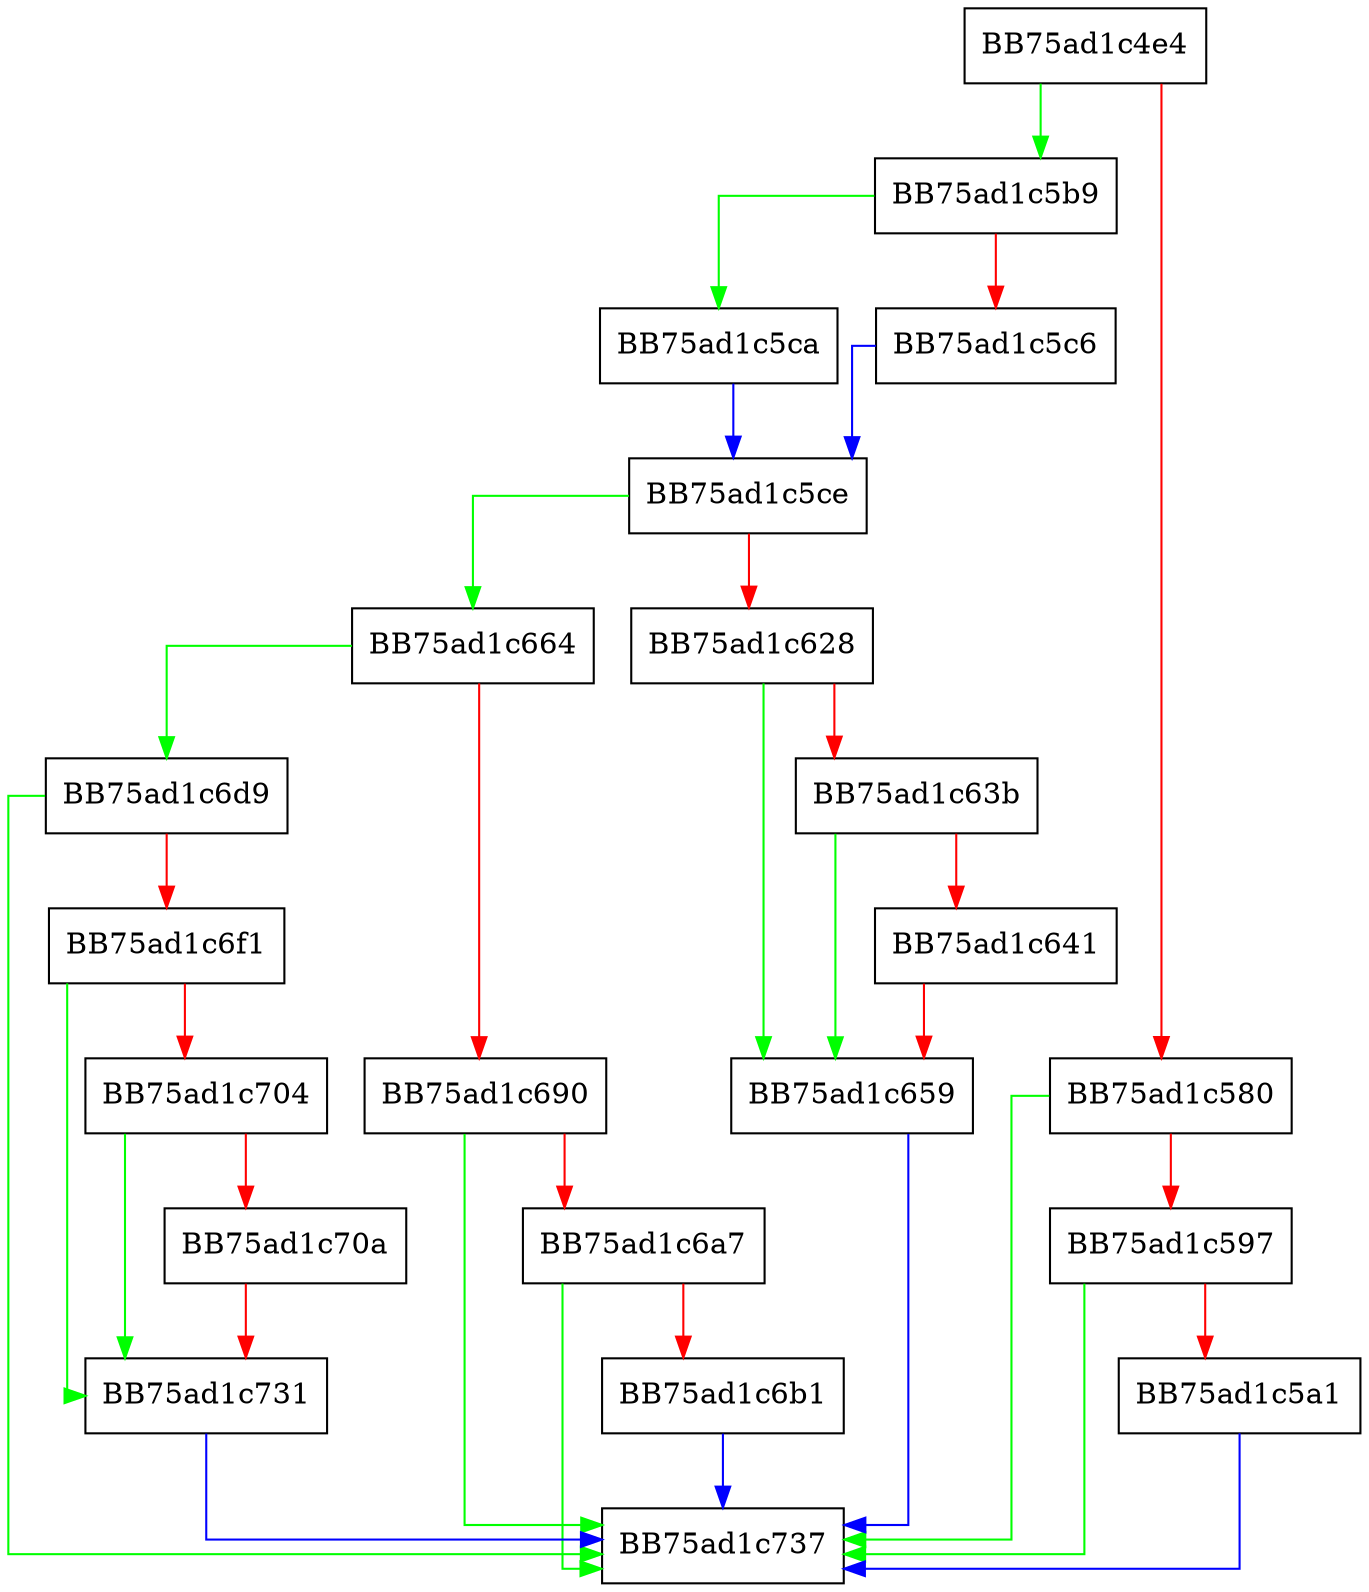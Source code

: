 digraph RestoreEntryPoint {
  node [shape="box"];
  graph [splines=ortho];
  BB75ad1c4e4 -> BB75ad1c5b9 [color="green"];
  BB75ad1c4e4 -> BB75ad1c580 [color="red"];
  BB75ad1c580 -> BB75ad1c737 [color="green"];
  BB75ad1c580 -> BB75ad1c597 [color="red"];
  BB75ad1c597 -> BB75ad1c737 [color="green"];
  BB75ad1c597 -> BB75ad1c5a1 [color="red"];
  BB75ad1c5a1 -> BB75ad1c737 [color="blue"];
  BB75ad1c5b9 -> BB75ad1c5ca [color="green"];
  BB75ad1c5b9 -> BB75ad1c5c6 [color="red"];
  BB75ad1c5c6 -> BB75ad1c5ce [color="blue"];
  BB75ad1c5ca -> BB75ad1c5ce [color="blue"];
  BB75ad1c5ce -> BB75ad1c664 [color="green"];
  BB75ad1c5ce -> BB75ad1c628 [color="red"];
  BB75ad1c628 -> BB75ad1c659 [color="green"];
  BB75ad1c628 -> BB75ad1c63b [color="red"];
  BB75ad1c63b -> BB75ad1c659 [color="green"];
  BB75ad1c63b -> BB75ad1c641 [color="red"];
  BB75ad1c641 -> BB75ad1c659 [color="red"];
  BB75ad1c659 -> BB75ad1c737 [color="blue"];
  BB75ad1c664 -> BB75ad1c6d9 [color="green"];
  BB75ad1c664 -> BB75ad1c690 [color="red"];
  BB75ad1c690 -> BB75ad1c737 [color="green"];
  BB75ad1c690 -> BB75ad1c6a7 [color="red"];
  BB75ad1c6a7 -> BB75ad1c737 [color="green"];
  BB75ad1c6a7 -> BB75ad1c6b1 [color="red"];
  BB75ad1c6b1 -> BB75ad1c737 [color="blue"];
  BB75ad1c6d9 -> BB75ad1c737 [color="green"];
  BB75ad1c6d9 -> BB75ad1c6f1 [color="red"];
  BB75ad1c6f1 -> BB75ad1c731 [color="green"];
  BB75ad1c6f1 -> BB75ad1c704 [color="red"];
  BB75ad1c704 -> BB75ad1c731 [color="green"];
  BB75ad1c704 -> BB75ad1c70a [color="red"];
  BB75ad1c70a -> BB75ad1c731 [color="red"];
  BB75ad1c731 -> BB75ad1c737 [color="blue"];
}